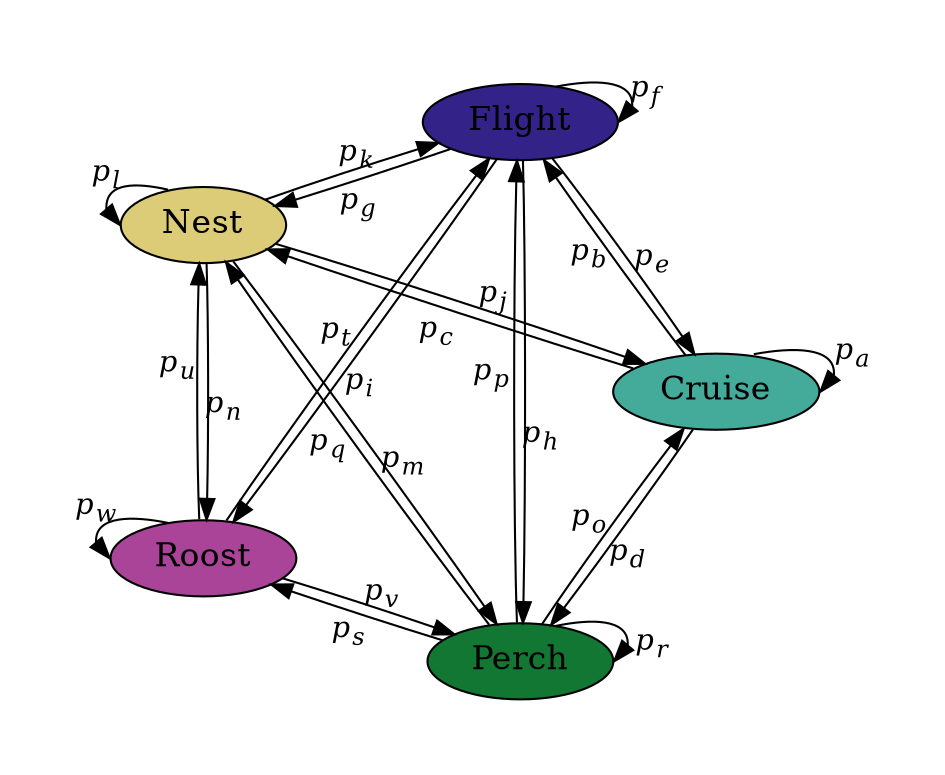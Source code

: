 digraph
{
    layout = circo
    rankdir = TB;
    graph [pad=".5", ranksep="1", nodesep=".1"];
    node [shape = oval, fontsize = 16; style = filled];
    c01 [label = "Cruise", fillcolor = "#44AA99"];
    f01 [label = "Flight", fillcolor = "#332288"];
    n01 [label = "Nest",  fillcolor = "#DDCC77"];
    p01 [label = "Perch",  fillcolor = "#117733"];
    r01 [label = "Roost",  fillcolor = "#AA4499"];

    c01:ne -> c01:e[headlabel=<<i>p<sub>a</sub></i>>, weight="1", labeldistance=2.4, labelangle=360];
    c01 -> f01[headlabel=<<i>p<sub>b</sub></i>>, weight="1", labeldistance=5, labelangle=351];
    c01 -> n01[headlabel=<<i>p<sub>c</sub></i>>, weight="1", labeldistance=9, labelangle=353];
    c01 -> p01[headlabel=<<i>p<sub>d</sub></i>>,weight="1", labeldistance=5, labelangle=350];

    f01 -> c01[headlabel=<<i>p<sub>e</sub></i>>,weight="1", labeldistance=5, labelangle=350];
    f01:ne -> f01:e[headlabel=<<i>p<sub>f</sub></i>>,weight="1", labeldistance=2, labelangle=360];
    f01 -> n01[headlabel=<<i>p<sub>g</sub></i>>, weight="1", labeldistance=4, labelangle=345];
    f01 -> p01[headlabel=<<i>p<sub>h</sub></i>>, weight="1", labeldistance=9, labelangle=356];
    f01 -> r01[headlabel=<<i>p<sub>i</sub></i>>, weight="1", labeldistance=9, labelangle=355];

    n01 -> c01[headlabel=<<i>p<sub>j</sub></i>>, weight="1", labeldistance=8, labelangle=355];
    n01 -> f01[headlabel=<<i>p<sub>k</sub></i>>, weight="1", labeldistance=4, labelangle=351];
    n01:nw -> n01:w[headlabel=<<i>p<sub>l</sub></i>>,weight="1", labeldistance=2.5];
    n01 -> p01[headlabel=<<i>p<sub>m</sub></i>>, weight="1", labeldistance=9, labelangle=355];
    n01 -> r01[headlabel=<<i>p<sub>n</sub></i>>, weight="5", labeldistance=5.5, labelangle=353];

    p01 -> c01[label=<<i>p<sub>o</sub></i>>,weight="1", labeldistance=2];
    p01 -> f01[headlabel=<<i>p<sub>p</sub></i>>,weight="1", labeldistance=10.3, labelangle=355];
    p01 -> n01[headlabel=<<i>p<sub>q</sub></i>>,weight="1", labeldistance=10, labelangle=355];
    p01:ne -> p01:e[headlabel=<<i>p<sub>r</sub></i>>,weight="1", labeldistance=2];
    p01 -> r01[label=<<i>p<sub>s</sub></i>>,weight="1", labeldistance=2];

    r01 -> f01[label=<<i>p<sub>t</sub></i>>,weight="1", labeldistance=2];
    r01 -> n01[headlabel=<<i>p<sub>u</sub></i>>, weight="1", labeldistance=5, labelangle=350];
    r01 -> p01[headlabel=<<i>p<sub>v</sub></i>>,weight="1", labeldistance=4, labelangle=350];
    r01:nw -> r01:w[headlabel=<<i>p<sub>w</sub></i>>,weight="1", labeldistance=2.5];
}
